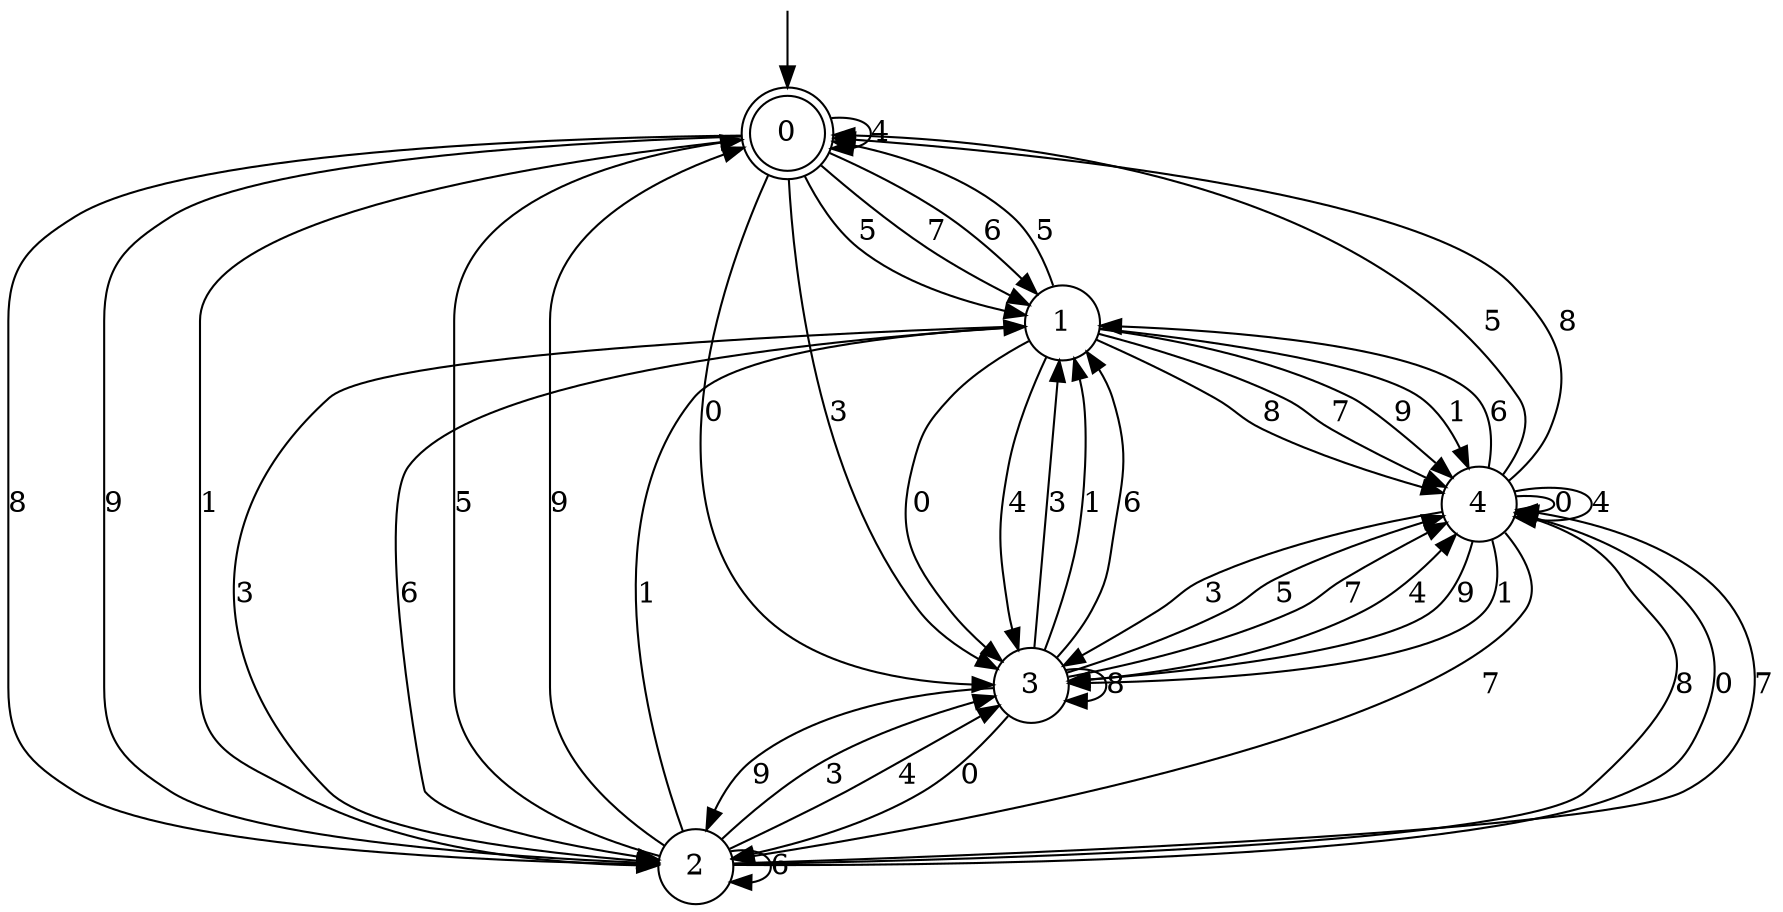 digraph g {

	s0 [shape="doublecircle" label="0"];
	s1 [shape="circle" label="1"];
	s2 [shape="circle" label="2"];
	s3 [shape="circle" label="3"];
	s4 [shape="circle" label="4"];
	s0 -> s1 [label="5"];
	s0 -> s2 [label="8"];
	s0 -> s3 [label="0"];
	s0 -> s1 [label="7"];
	s0 -> s2 [label="9"];
	s0 -> s3 [label="3"];
	s0 -> s0 [label="4"];
	s0 -> s2 [label="1"];
	s0 -> s1 [label="6"];
	s1 -> s0 [label="5"];
	s1 -> s4 [label="8"];
	s1 -> s3 [label="0"];
	s1 -> s4 [label="7"];
	s1 -> s4 [label="9"];
	s1 -> s2 [label="3"];
	s1 -> s3 [label="4"];
	s1 -> s4 [label="1"];
	s1 -> s2 [label="6"];
	s2 -> s0 [label="5"];
	s2 -> s4 [label="8"];
	s2 -> s4 [label="0"];
	s2 -> s4 [label="7"];
	s2 -> s0 [label="9"];
	s2 -> s3 [label="3"];
	s2 -> s3 [label="4"];
	s2 -> s1 [label="1"];
	s2 -> s2 [label="6"];
	s3 -> s4 [label="5"];
	s3 -> s3 [label="8"];
	s3 -> s2 [label="0"];
	s3 -> s4 [label="7"];
	s3 -> s2 [label="9"];
	s3 -> s1 [label="3"];
	s3 -> s4 [label="4"];
	s3 -> s1 [label="1"];
	s3 -> s1 [label="6"];
	s4 -> s0 [label="5"];
	s4 -> s0 [label="8"];
	s4 -> s4 [label="0"];
	s4 -> s2 [label="7"];
	s4 -> s3 [label="9"];
	s4 -> s3 [label="3"];
	s4 -> s4 [label="4"];
	s4 -> s3 [label="1"];
	s4 -> s1 [label="6"];

__start0 [label="" shape="none" width="0" height="0"];
__start0 -> s0;

}

